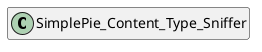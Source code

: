 @startuml
set namespaceSeparator \\
hide members
hide << alias >> circle

class SimplePie_Content_Type_Sniffer
@enduml
